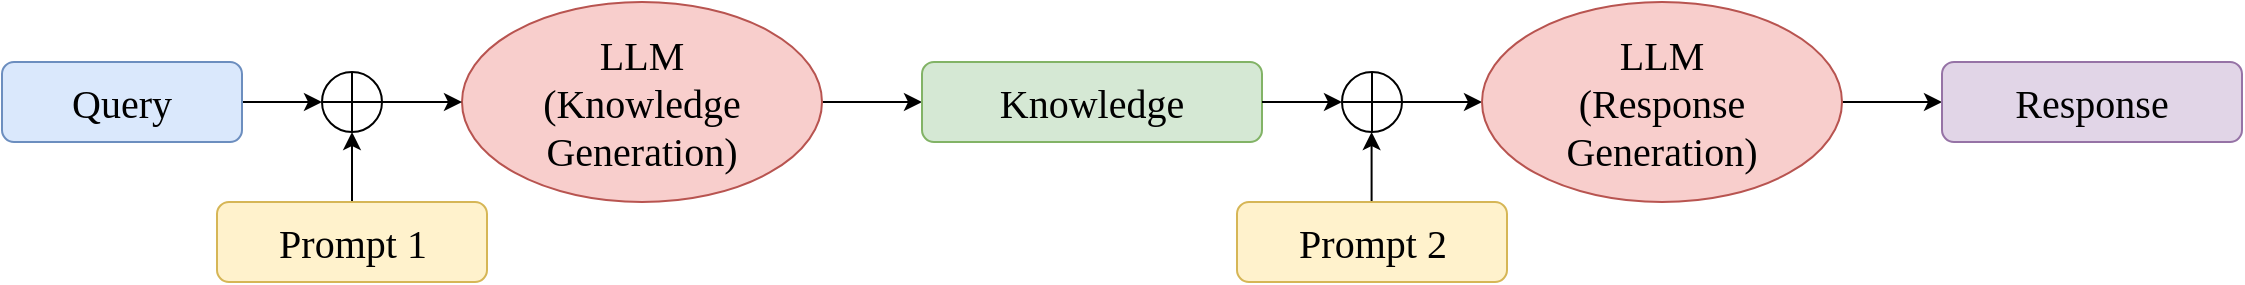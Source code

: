 <mxfile version="21.6.6" type="github">
  <diagram name="Page-1" id="zHaGTPVrvm6le7piVSbh">
    <mxGraphModel dx="615" dy="414" grid="1" gridSize="10" guides="1" tooltips="1" connect="1" arrows="1" fold="1" page="1" pageScale="1" pageWidth="850" pageHeight="1100" math="0" shadow="0">
      <root>
        <mxCell id="0" />
        <mxCell id="1" parent="0" />
        <mxCell id="NPUQKM72eU2kojPdbJmF-4" style="edgeStyle=orthogonalEdgeStyle;rounded=0;orthogonalLoop=1;jettySize=auto;html=1;exitX=1;exitY=0.5;exitDx=0;exitDy=0;entryX=0;entryY=0.5;entryDx=0;entryDy=0;" parent="1" source="NPUQKM72eU2kojPdbJmF-1" target="NPUQKM72eU2kojPdbJmF-3" edge="1">
          <mxGeometry relative="1" as="geometry" />
        </mxCell>
        <mxCell id="NPUQKM72eU2kojPdbJmF-1" value="&lt;font style=&quot;font-size: 20px;&quot; face=&quot;Georgia&quot;&gt;Query&lt;/font&gt;" style="rounded=1;whiteSpace=wrap;html=1;fillColor=#dae8fc;strokeColor=#6c8ebf;" parent="1" vertex="1">
          <mxGeometry x="270" y="300" width="120" height="40" as="geometry" />
        </mxCell>
        <mxCell id="NPUQKM72eU2kojPdbJmF-9" style="edgeStyle=orthogonalEdgeStyle;rounded=0;orthogonalLoop=1;jettySize=auto;html=1;exitX=1;exitY=0.5;exitDx=0;exitDy=0;entryX=0;entryY=0.5;entryDx=0;entryDy=0;" parent="1" source="NPUQKM72eU2kojPdbJmF-2" target="NPUQKM72eU2kojPdbJmF-8" edge="1">
          <mxGeometry relative="1" as="geometry" />
        </mxCell>
        <mxCell id="NPUQKM72eU2kojPdbJmF-2" value="&lt;font face=&quot;Georgia&quot; style=&quot;font-size: 20px;&quot;&gt;LLM&lt;br&gt;&lt;font style=&quot;font-size: 20px;&quot;&gt;(Knowledge Generation)&lt;/font&gt;&lt;/font&gt;" style="ellipse;whiteSpace=wrap;html=1;fillColor=#f8cecc;strokeColor=#b85450;" parent="1" vertex="1">
          <mxGeometry x="500" y="270" width="180" height="100" as="geometry" />
        </mxCell>
        <mxCell id="NPUQKM72eU2kojPdbJmF-5" style="edgeStyle=orthogonalEdgeStyle;rounded=0;orthogonalLoop=1;jettySize=auto;html=1;exitX=1;exitY=0.5;exitDx=0;exitDy=0;entryX=0;entryY=0.5;entryDx=0;entryDy=0;" parent="1" source="NPUQKM72eU2kojPdbJmF-3" target="NPUQKM72eU2kojPdbJmF-2" edge="1">
          <mxGeometry relative="1" as="geometry" />
        </mxCell>
        <mxCell id="NPUQKM72eU2kojPdbJmF-3" value="" style="shape=orEllipse;perimeter=ellipsePerimeter;whiteSpace=wrap;html=1;backgroundOutline=1;" parent="1" vertex="1">
          <mxGeometry x="430" y="305" width="30" height="30" as="geometry" />
        </mxCell>
        <mxCell id="NPUQKM72eU2kojPdbJmF-7" style="edgeStyle=orthogonalEdgeStyle;rounded=0;orthogonalLoop=1;jettySize=auto;html=1;exitX=0.5;exitY=0;exitDx=0;exitDy=0;entryX=0.5;entryY=1;entryDx=0;entryDy=0;" parent="1" source="NPUQKM72eU2kojPdbJmF-6" target="NPUQKM72eU2kojPdbJmF-3" edge="1">
          <mxGeometry relative="1" as="geometry" />
        </mxCell>
        <mxCell id="NPUQKM72eU2kojPdbJmF-6" value="&lt;font style=&quot;font-size: 20px;&quot;&gt;&lt;font face=&quot;Georgia&quot;&gt;Prompt 1&lt;/font&gt;&lt;br&gt;&lt;/font&gt;" style="rounded=1;whiteSpace=wrap;html=1;fillColor=#fff2cc;strokeColor=#d6b656;" parent="1" vertex="1">
          <mxGeometry x="377.5" y="370" width="135" height="40" as="geometry" />
        </mxCell>
        <mxCell id="NPUQKM72eU2kojPdbJmF-8" value="&lt;font style=&quot;font-size: 20px;&quot; face=&quot;Georgia&quot;&gt;Knowledge&lt;/font&gt;" style="rounded=1;whiteSpace=wrap;html=1;fillColor=#d5e8d4;strokeColor=#82b366;" parent="1" vertex="1">
          <mxGeometry x="730" y="300" width="170" height="40" as="geometry" />
        </mxCell>
        <mxCell id="NPUQKM72eU2kojPdbJmF-10" style="edgeStyle=orthogonalEdgeStyle;rounded=0;orthogonalLoop=1;jettySize=auto;html=1;exitX=1;exitY=0.5;exitDx=0;exitDy=0;entryX=0;entryY=0.5;entryDx=0;entryDy=0;" parent="1" source="NPUQKM72eU2kojPdbJmF-8" target="NPUQKM72eU2kojPdbJmF-11" edge="1">
          <mxGeometry relative="1" as="geometry">
            <mxPoint x="900" y="320" as="sourcePoint" />
          </mxGeometry>
        </mxCell>
        <mxCell id="NPUQKM72eU2kojPdbJmF-14" style="edgeStyle=orthogonalEdgeStyle;rounded=0;orthogonalLoop=1;jettySize=auto;html=1;exitX=1;exitY=0.5;exitDx=0;exitDy=0;entryX=0;entryY=0.5;entryDx=0;entryDy=0;" parent="1" source="NPUQKM72eU2kojPdbJmF-11" target="NPUQKM72eU2kojPdbJmF-13" edge="1">
          <mxGeometry relative="1" as="geometry" />
        </mxCell>
        <mxCell id="NPUQKM72eU2kojPdbJmF-11" value="" style="shape=orEllipse;perimeter=ellipsePerimeter;whiteSpace=wrap;html=1;backgroundOutline=1;" parent="1" vertex="1">
          <mxGeometry x="940" y="305" width="30" height="30" as="geometry" />
        </mxCell>
        <mxCell id="NPUQKM72eU2kojPdbJmF-18" style="edgeStyle=orthogonalEdgeStyle;rounded=0;orthogonalLoop=1;jettySize=auto;html=1;exitX=1;exitY=0.5;exitDx=0;exitDy=0;entryX=0;entryY=0.5;entryDx=0;entryDy=0;" parent="1" source="NPUQKM72eU2kojPdbJmF-13" target="NPUQKM72eU2kojPdbJmF-17" edge="1">
          <mxGeometry relative="1" as="geometry" />
        </mxCell>
        <mxCell id="NPUQKM72eU2kojPdbJmF-13" value="&lt;font face=&quot;Georgia&quot; style=&quot;font-size: 20px;&quot;&gt;LLM&lt;br&gt;&lt;font style=&quot;font-size: 20px;&quot;&gt;(Response Generation)&lt;/font&gt;&lt;/font&gt;" style="ellipse;whiteSpace=wrap;html=1;fillColor=#f8cecc;strokeColor=#b85450;" parent="1" vertex="1">
          <mxGeometry x="1010" y="270" width="180" height="100" as="geometry" />
        </mxCell>
        <mxCell id="NPUQKM72eU2kojPdbJmF-16" style="edgeStyle=orthogonalEdgeStyle;rounded=0;orthogonalLoop=1;jettySize=auto;html=1;exitX=0.5;exitY=0;exitDx=0;exitDy=0;entryX=0.5;entryY=1;entryDx=0;entryDy=0;" parent="1" edge="1">
          <mxGeometry relative="1" as="geometry">
            <mxPoint x="954.8" y="380" as="sourcePoint" />
            <mxPoint x="954.8" y="335" as="targetPoint" />
          </mxGeometry>
        </mxCell>
        <mxCell id="NPUQKM72eU2kojPdbJmF-17" value="&lt;font style=&quot;font-size: 20px;&quot; face=&quot;Georgia&quot;&gt;Response&lt;/font&gt;" style="rounded=1;whiteSpace=wrap;html=1;fillColor=#e1d5e7;strokeColor=#9673a6;" parent="1" vertex="1">
          <mxGeometry x="1240" y="300" width="150" height="40" as="geometry" />
        </mxCell>
        <mxCell id="NPUQKM72eU2kojPdbJmF-20" value="&lt;font style=&quot;font-size: 20px;&quot;&gt;&lt;font face=&quot;Georgia&quot;&gt;Prompt 2&lt;/font&gt;&lt;br&gt;&lt;/font&gt;" style="rounded=1;whiteSpace=wrap;html=1;fillColor=#fff2cc;strokeColor=#d6b656;" parent="1" vertex="1">
          <mxGeometry x="887.5" y="370" width="135" height="40" as="geometry" />
        </mxCell>
      </root>
    </mxGraphModel>
  </diagram>
</mxfile>
